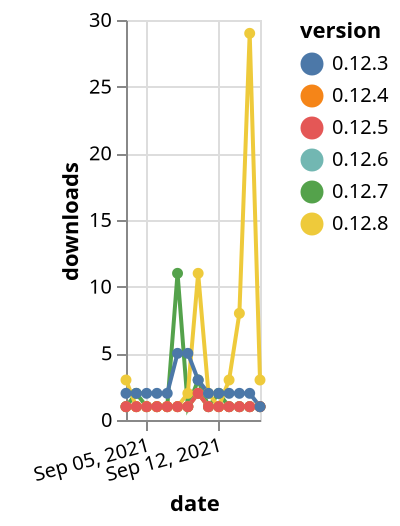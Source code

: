 {"$schema": "https://vega.github.io/schema/vega-lite/v5.json", "description": "A simple bar chart with embedded data.", "data": {"values": [{"date": "2021-09-03", "total": 1306, "delta": 1, "version": "0.12.7"}, {"date": "2021-09-04", "total": 1308, "delta": 2, "version": "0.12.7"}, {"date": "2021-09-05", "total": 1309, "delta": 1, "version": "0.12.7"}, {"date": "2021-09-06", "total": 1310, "delta": 1, "version": "0.12.7"}, {"date": "2021-09-07", "total": 1311, "delta": 1, "version": "0.12.7"}, {"date": "2021-09-08", "total": 1322, "delta": 11, "version": "0.12.7"}, {"date": "2021-09-09", "total": 1323, "delta": 1, "version": "0.12.7"}, {"date": "2021-09-10", "total": 1326, "delta": 3, "version": "0.12.7"}, {"date": "2021-09-11", "total": 1327, "delta": 1, "version": "0.12.7"}, {"date": "2021-09-12", "total": 1329, "delta": 2, "version": "0.12.7"}, {"date": "2021-09-13", "total": 1330, "delta": 1, "version": "0.12.7"}, {"date": "2021-09-14", "total": 1331, "delta": 1, "version": "0.12.7"}, {"date": "2021-09-15", "total": 1332, "delta": 1, "version": "0.12.7"}, {"date": "2021-09-16", "total": 1333, "delta": 1, "version": "0.12.7"}, {"date": "2021-09-03", "total": 1619, "delta": 1, "version": "0.12.6"}, {"date": "2021-09-04", "total": 1620, "delta": 1, "version": "0.12.6"}, {"date": "2021-09-05", "total": 1621, "delta": 1, "version": "0.12.6"}, {"date": "2021-09-06", "total": 1622, "delta": 1, "version": "0.12.6"}, {"date": "2021-09-07", "total": 1623, "delta": 1, "version": "0.12.6"}, {"date": "2021-09-08", "total": 1624, "delta": 1, "version": "0.12.6"}, {"date": "2021-09-09", "total": 1625, "delta": 1, "version": "0.12.6"}, {"date": "2021-09-10", "total": 1627, "delta": 2, "version": "0.12.6"}, {"date": "2021-09-11", "total": 1628, "delta": 1, "version": "0.12.6"}, {"date": "2021-09-12", "total": 1629, "delta": 1, "version": "0.12.6"}, {"date": "2021-09-13", "total": 1630, "delta": 1, "version": "0.12.6"}, {"date": "2021-09-14", "total": 1631, "delta": 1, "version": "0.12.6"}, {"date": "2021-09-15", "total": 1632, "delta": 1, "version": "0.12.6"}, {"date": "2021-09-16", "total": 1633, "delta": 1, "version": "0.12.6"}, {"date": "2021-09-03", "total": 792, "delta": 3, "version": "0.12.8"}, {"date": "2021-09-04", "total": 793, "delta": 1, "version": "0.12.8"}, {"date": "2021-09-05", "total": 794, "delta": 1, "version": "0.12.8"}, {"date": "2021-09-06", "total": 795, "delta": 1, "version": "0.12.8"}, {"date": "2021-09-07", "total": 796, "delta": 1, "version": "0.12.8"}, {"date": "2021-09-08", "total": 797, "delta": 1, "version": "0.12.8"}, {"date": "2021-09-09", "total": 799, "delta": 2, "version": "0.12.8"}, {"date": "2021-09-10", "total": 810, "delta": 11, "version": "0.12.8"}, {"date": "2021-09-11", "total": 812, "delta": 2, "version": "0.12.8"}, {"date": "2021-09-12", "total": 813, "delta": 1, "version": "0.12.8"}, {"date": "2021-09-13", "total": 816, "delta": 3, "version": "0.12.8"}, {"date": "2021-09-14", "total": 824, "delta": 8, "version": "0.12.8"}, {"date": "2021-09-15", "total": 853, "delta": 29, "version": "0.12.8"}, {"date": "2021-09-16", "total": 856, "delta": 3, "version": "0.12.8"}, {"date": "2021-09-03", "total": 258, "delta": 1, "version": "0.12.4"}, {"date": "2021-09-04", "total": 259, "delta": 1, "version": "0.12.4"}, {"date": "2021-09-05", "total": 260, "delta": 1, "version": "0.12.4"}, {"date": "2021-09-06", "total": 261, "delta": 1, "version": "0.12.4"}, {"date": "2021-09-07", "total": 262, "delta": 1, "version": "0.12.4"}, {"date": "2021-09-08", "total": 263, "delta": 1, "version": "0.12.4"}, {"date": "2021-09-09", "total": 264, "delta": 1, "version": "0.12.4"}, {"date": "2021-09-10", "total": 266, "delta": 2, "version": "0.12.4"}, {"date": "2021-09-11", "total": 267, "delta": 1, "version": "0.12.4"}, {"date": "2021-09-12", "total": 268, "delta": 1, "version": "0.12.4"}, {"date": "2021-09-13", "total": 269, "delta": 1, "version": "0.12.4"}, {"date": "2021-09-14", "total": 270, "delta": 1, "version": "0.12.4"}, {"date": "2021-09-15", "total": 271, "delta": 1, "version": "0.12.4"}, {"date": "2021-09-16", "total": 272, "delta": 1, "version": "0.12.4"}, {"date": "2021-09-03", "total": 1348, "delta": 1, "version": "0.12.5"}, {"date": "2021-09-04", "total": 1349, "delta": 1, "version": "0.12.5"}, {"date": "2021-09-05", "total": 1350, "delta": 1, "version": "0.12.5"}, {"date": "2021-09-06", "total": 1351, "delta": 1, "version": "0.12.5"}, {"date": "2021-09-07", "total": 1352, "delta": 1, "version": "0.12.5"}, {"date": "2021-09-08", "total": 1353, "delta": 1, "version": "0.12.5"}, {"date": "2021-09-09", "total": 1354, "delta": 1, "version": "0.12.5"}, {"date": "2021-09-10", "total": 1356, "delta": 2, "version": "0.12.5"}, {"date": "2021-09-11", "total": 1357, "delta": 1, "version": "0.12.5"}, {"date": "2021-09-12", "total": 1358, "delta": 1, "version": "0.12.5"}, {"date": "2021-09-13", "total": 1359, "delta": 1, "version": "0.12.5"}, {"date": "2021-09-14", "total": 1360, "delta": 1, "version": "0.12.5"}, {"date": "2021-09-15", "total": 1361, "delta": 1, "version": "0.12.5"}, {"date": "2021-09-16", "total": 1362, "delta": 1, "version": "0.12.5"}, {"date": "2021-09-03", "total": 3451, "delta": 2, "version": "0.12.3"}, {"date": "2021-09-04", "total": 3453, "delta": 2, "version": "0.12.3"}, {"date": "2021-09-05", "total": 3455, "delta": 2, "version": "0.12.3"}, {"date": "2021-09-06", "total": 3457, "delta": 2, "version": "0.12.3"}, {"date": "2021-09-07", "total": 3459, "delta": 2, "version": "0.12.3"}, {"date": "2021-09-08", "total": 3464, "delta": 5, "version": "0.12.3"}, {"date": "2021-09-09", "total": 3469, "delta": 5, "version": "0.12.3"}, {"date": "2021-09-10", "total": 3472, "delta": 3, "version": "0.12.3"}, {"date": "2021-09-11", "total": 3474, "delta": 2, "version": "0.12.3"}, {"date": "2021-09-12", "total": 3476, "delta": 2, "version": "0.12.3"}, {"date": "2021-09-13", "total": 3478, "delta": 2, "version": "0.12.3"}, {"date": "2021-09-14", "total": 3480, "delta": 2, "version": "0.12.3"}, {"date": "2021-09-15", "total": 3482, "delta": 2, "version": "0.12.3"}, {"date": "2021-09-16", "total": 3483, "delta": 1, "version": "0.12.3"}]}, "width": "container", "mark": {"type": "line", "point": {"filled": true}}, "encoding": {"x": {"field": "date", "type": "temporal", "timeUnit": "yearmonthdate", "title": "date", "axis": {"labelAngle": -15}}, "y": {"field": "delta", "type": "quantitative", "title": "downloads"}, "color": {"field": "version", "type": "nominal"}, "tooltip": {"field": "delta"}}}